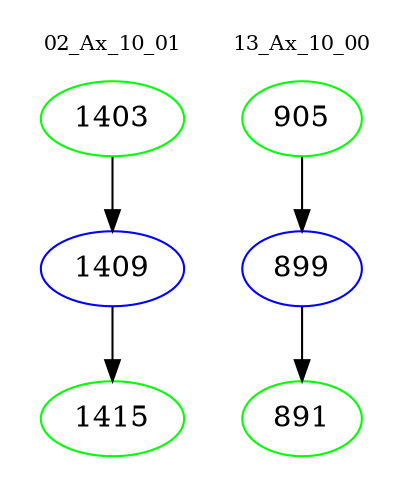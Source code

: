 digraph{
subgraph cluster_0 {
color = white
label = "02_Ax_10_01";
fontsize=10;
T0_1403 [label="1403", color="green"]
T0_1403 -> T0_1409 [color="black"]
T0_1409 [label="1409", color="blue"]
T0_1409 -> T0_1415 [color="black"]
T0_1415 [label="1415", color="green"]
}
subgraph cluster_1 {
color = white
label = "13_Ax_10_00";
fontsize=10;
T1_905 [label="905", color="green"]
T1_905 -> T1_899 [color="black"]
T1_899 [label="899", color="blue"]
T1_899 -> T1_891 [color="black"]
T1_891 [label="891", color="green"]
}
}
